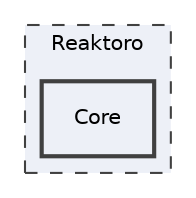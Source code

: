 digraph "Reaktoro/Core"
{
 // INTERACTIVE_SVG=YES
 // LATEX_PDF_SIZE
  edge [fontname="Helvetica",fontsize="10",labelfontname="Helvetica",labelfontsize="10"];
  node [fontname="Helvetica",fontsize="10",shape=record];
  compound=true
  subgraph clusterdir_8e92d4b241d211e8bbb38ad86320f5f7 {
    graph [ bgcolor="#edf0f7", pencolor="grey25", style="filled,dashed,", label="Reaktoro", fontname="Helvetica", fontsize="10", URL="dir_8e92d4b241d211e8bbb38ad86320f5f7.html"]
  dir_2a197fb9ffc32b1a7d35c44d74048b3c [shape=box, label="Core", style="filled,bold,", fillcolor="#edf0f7", color="grey25", URL="dir_2a197fb9ffc32b1a7d35c44d74048b3c.html"];
  }
}
